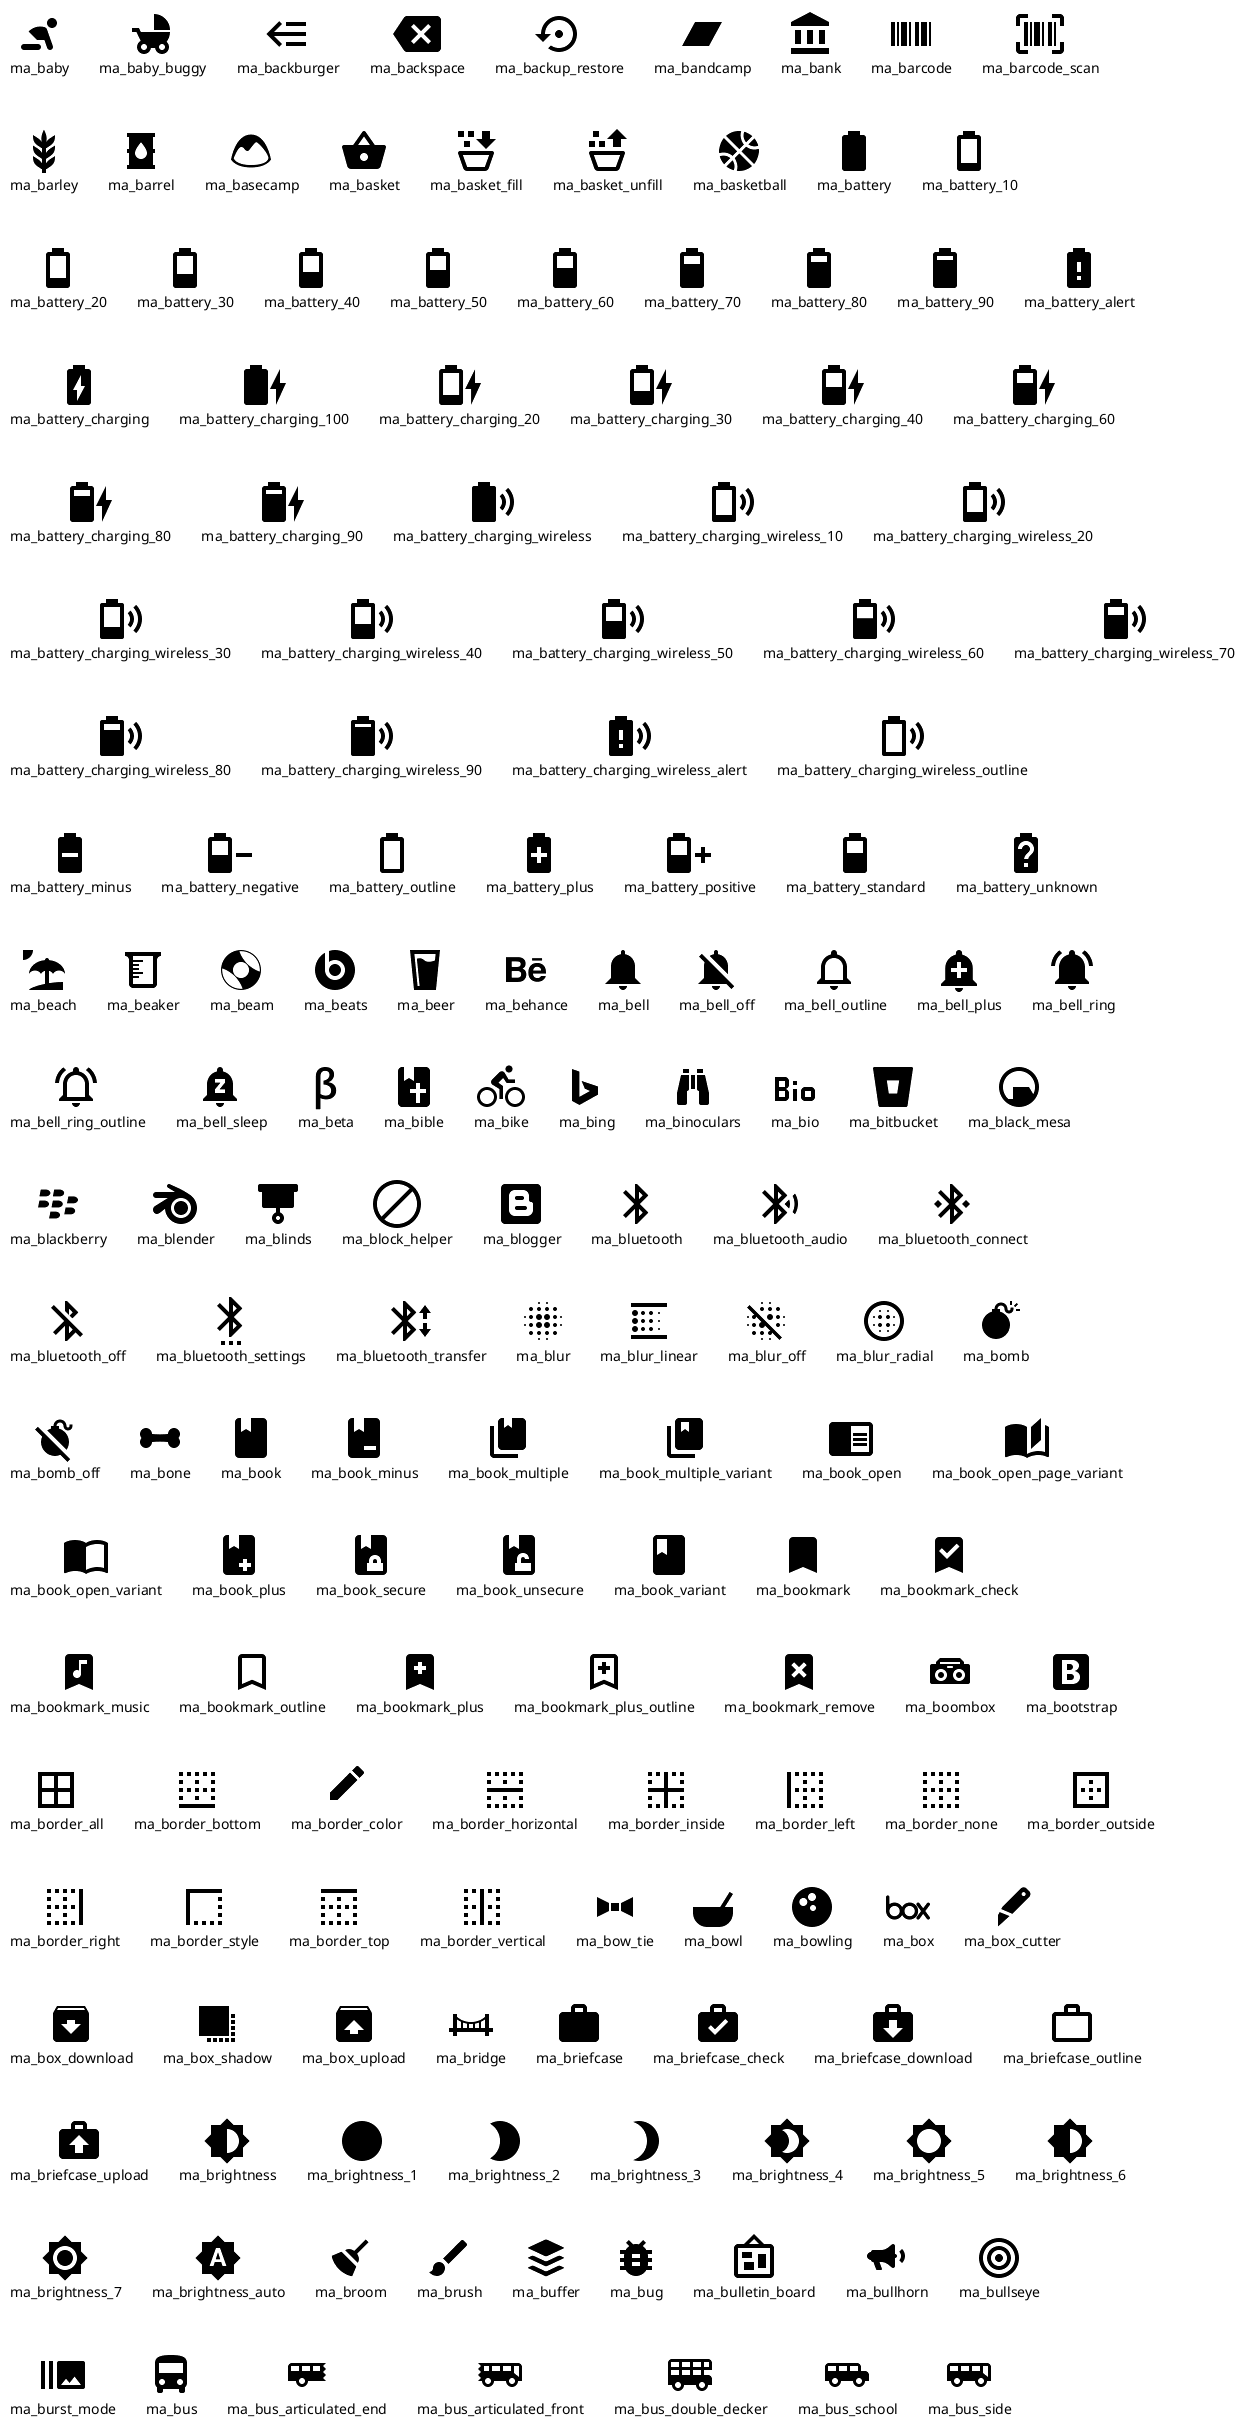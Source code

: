@startuml
!include <material/baby>
!include <material/baby_buggy>
!include <material/backburger>
!include <material/backspace>
!include <material/backup_restore>
!include <material/bandcamp>
!include <material/bank>
!include <material/barcode>
!include <material/barcode_scan>
!include <material/barley>
!include <material/barrel>
!include <material/basecamp>
!include <material/basket>
!include <material/basketball>
!include <material/basket_fill>
!include <material/basket_unfill>
!include <material/battery>
!include <material/battery_10>
!include <material/battery_20>
!include <material/battery_30>
!include <material/battery_40>
!include <material/battery_50>
!include <material/battery_60>
!include <material/battery_70>
!include <material/battery_80>
!include <material/battery_90>
!include <material/battery_alert>
!include <material/battery_charging>
!include <material/battery_charging_100>
!include <material/battery_charging_20>
!include <material/battery_charging_30>
!include <material/battery_charging_40>
!include <material/battery_charging_60>
!include <material/battery_charging_80>
!include <material/battery_charging_90>
!include <material/battery_charging_wireless>
!include <material/battery_charging_wireless_10>
!include <material/battery_charging_wireless_20>
!include <material/battery_charging_wireless_30>
!include <material/battery_charging_wireless_40>
!include <material/battery_charging_wireless_50>
!include <material/battery_charging_wireless_60>
!include <material/battery_charging_wireless_70>
!include <material/battery_charging_wireless_80>
!include <material/battery_charging_wireless_90>
!include <material/battery_charging_wireless_alert>
!include <material/battery_charging_wireless_outline>
!include <material/battery_minus>
!include <material/battery_negative>
!include <material/battery_outline>
!include <material/battery_plus>
!include <material/battery_positive>
!include <material/battery_standard>
!include <material/battery_unknown>
!include <material/beach>
!include <material/beaker>
!include <material/beam>
!include <material/beats>
!include <material/beer>
!include <material/behance>
!include <material/bell>
!include <material/bell_off>
!include <material/bell_outline>
!include <material/bell_plus>
!include <material/bell_ring>
!include <material/bell_ring_outline>
!include <material/bell_sleep>
!include <material/beta>
!include <material/bible>
!include <material/bike>
!include <material/bing>
!include <material/binoculars>
!include <material/bio>
!include <material/bitbucket>
!include <material/blackberry>
!include <material/black_mesa>
!include <material/blender>
!include <material/blinds>
!include <material/block_helper>
!include <material/blogger>
!include <material/bluetooth>
!include <material/bluetooth_audio>
!include <material/bluetooth_connect>
!include <material/bluetooth_off>
!include <material/bluetooth_settings>
!include <material/bluetooth_transfer>
!include <material/blur>
!include <material/blur_linear>
!include <material/blur_off>
!include <material/blur_radial>
!include <material/bomb>
!include <material/bomb_off>
!include <material/bone>
!include <material/book>
!include <material/bookmark>
!include <material/bookmark_check>
!include <material/bookmark_music>
!include <material/bookmark_outline>
!include <material/bookmark_plus>
!include <material/bookmark_plus_outline>
!include <material/bookmark_remove>
!include <material/book_minus>
!include <material/book_multiple>
!include <material/book_multiple_variant>
!include <material/book_open>
!include <material/book_open_page_variant>
!include <material/book_open_variant>
!include <material/book_plus>
!include <material/book_secure>
!include <material/book_unsecure>
!include <material/book_variant>
!include <material/boombox>
!include <material/bootstrap>
!include <material/border_all>
!include <material/border_bottom>
!include <material/border_color>
!include <material/border_horizontal>
!include <material/border_inside>
!include <material/border_left>
!include <material/border_none>
!include <material/border_outside>
!include <material/border_right>
!include <material/border_style>
!include <material/border_top>
!include <material/border_vertical>
!include <material/bowl>
!include <material/bowling>
!include <material/bow_tie>
!include <material/box>
!include <material/box_cutter>
!include <material/box_download>
!include <material/box_shadow>
!include <material/box_upload>
!include <material/bridge>
!include <material/briefcase>
!include <material/briefcase_check>
!include <material/briefcase_download>
!include <material/briefcase_outline>
!include <material/briefcase_upload>
!include <material/brightness>
!include <material/brightness_1>
!include <material/brightness_2>
!include <material/brightness_3>
!include <material/brightness_4>
!include <material/brightness_5>
!include <material/brightness_6>
!include <material/brightness_7>
!include <material/brightness_auto>
!include <material/broom>
!include <material/brush>
!include <material/buffer>
!include <material/bug>
!include <material/bulletin_board>
!include <material/bullhorn>
!include <material/bullseye>
!include <material/burst_mode>
!include <material/bus>
!include <material/bus_articulated_end>
!include <material/bus_articulated_front>
!include <material/bus_double_decker>
!include <material/bus_school>
!include <material/bus_side>
listsprites
@enduml
